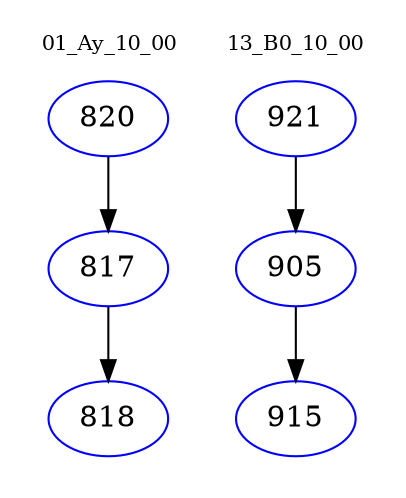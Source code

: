 digraph{
subgraph cluster_0 {
color = white
label = "01_Ay_10_00";
fontsize=10;
T0_820 [label="820", color="blue"]
T0_820 -> T0_817 [color="black"]
T0_817 [label="817", color="blue"]
T0_817 -> T0_818 [color="black"]
T0_818 [label="818", color="blue"]
}
subgraph cluster_1 {
color = white
label = "13_B0_10_00";
fontsize=10;
T1_921 [label="921", color="blue"]
T1_921 -> T1_905 [color="black"]
T1_905 [label="905", color="blue"]
T1_905 -> T1_915 [color="black"]
T1_915 [label="915", color="blue"]
}
}
